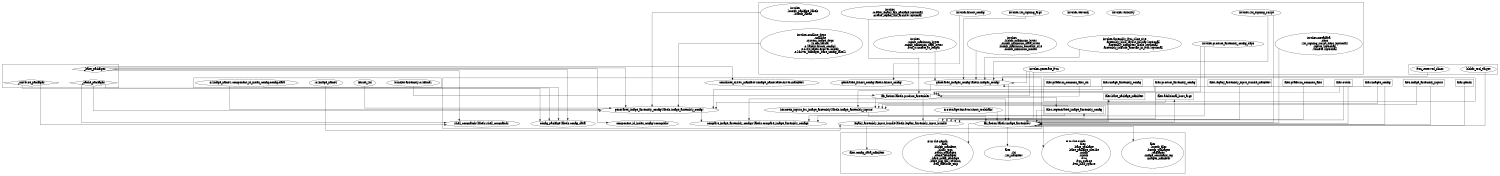 # Copyright 2022 The Fuchsia Authors. All rights reserved.
# Use of this source code is governed by a BSD-style license that can be
# found in the LICENSE file.

digraph {
  stylesheet ="https://g3doc.corp.google.com/frameworks/g3doc/includes/graphviz-style.css"
  nodesep = 0.8
  splines=ortho
  size="10,10"
  // inputs
  {
    subgraph cluster_packages {
      nodesep=0
      rank=same
      node [shape=diamond id=googleblue]
      bp [label="_base_packages"]
      cp [label="_cache_packages"]
      up [label="_universe_packages"]
      bp -> {cp, up} [style=invis]
    }

    subgraph cluster_static {
      nodesep=0
      rank=same
      kz [label="kernel_zbi"]
      compidic [label=":${image_name}.component_id_index_config-config-data"]
      "bundles/assembly:${name}"
      ":${image_name}"
    }

    subgraph cluster_invoker {
      node [id=googleyellow]
      tv [label="invoker.visibility"]
      blobfs [label=
                  "invoker
                    .blobfs_maximum_bytes
                    .blobfs_minimum_data_bytes
                    .blobfs_maximum_contents_size
                    .blobfs_minimum_inodes"
            ]
      aconfs [label=
                  "invoker.assembly_fvm_slice_size
                    .assembly_blob_layout_format [optional]
                    .assembly_compress_blobs [optional]
                    .assembly_include_account_in_fvm [optional]"
              ]
      fshost_config [label="invoker.fshost_config"]
      minfs_conf [label=
                  "invoker
                    .minfs_maximum_bytes
                    .minfs_minimum_data_bytes
                    .fvm_truncate_to_length"
                ]
      giac_in [label=
                  "invoker.cmdline_deps
                    .cmdline
                    .system_image_deps
                    zircon/kernel
                    :${labels.fshost_config}
                    src/sys/base-resolver:bootfs
                    :${driver_manager_base_config_label}"
                ]

      test [label="invoker.testonly"]
      pacd [label="invoker.product_assembly_config_deps"]
      ia_in [label=
            "invoker.metadata
              .deps
              .zbi_signing_script_deps [optional]
              .inputs [optional]
              .vbmeta [optional]"
          ]
      zbi [label="invoker.zbi_signing_script"]
      zbiargs [label="invoker.zbi_signing_args"]
      bootfs [label=
                "invoker
                  .bootfs_package_labels
                  .bootfs_labels
              "]
      laib_inputs [label=
                "invoker
                  .create_legacy_aib_package [optional]
                  .create_legacy_aib_archive [optional]"
          ]
      genfvm [label="invoker.generate_fvm"]
      tv -> {blobfs, aconfs, minfs_conf, giac_in, ia_in, pacd} -> genfvm [style=invis]
    }
  }
  subgraph cluster_files {
    // rank=same
    nodesep=0
    node [shape=box id=googlegreen]
    paf [label="files.product_assembly_config"]
    pcaibs [label="files.platform_common_aibs"]
    pcaibsdir [label="files.platform_common_aibs_dir"]
    img_conf [label="files.images_config"]
    img_ac [label="files.image_assembly_config"]
    iaf [label="files.image_assembly_inputs"]
    laib_manifest [label="files.legacy_assembly_input_bundle_manifest"]
    f_gendir [label="files.gendir"]

    outdir [label="files.outdir"]
    devmgr [label="files.additional_boot_args"]
    bpacman [label="files.base_package_manifest"]
    genfvm -> paf -> {devmgr, bpacman} [style=invis]
  }

  subgraph cluster_intermediaries {
    node [shape=box id=googlered]
    riac [label="files.regenerated_image_assembly_config"]
  }



  subgraph cluster_imports {
    rank=same
    blobfs_tool_target
    fvm_reserved_slices
  }


  subgraph cluster_target_invocations {
    node [id="dark deeppurple"]
    iaccomp [label="compare_image_assembly_configs(labels.compare_image_assembly_configs)"]
    cdm [label="combined_driver_manifest($image_name.base-driver-manifest)"]
    confp [label="config_package(labels.config_data)"]
    giac [label="generated_image_assembly_config(labels.image_assembly_config)"]
    gic [label="generated_images_config(labels.images_config)"]
    fsc [label="generated_fshost_config(labels.fshost_config)"]
    laib [label="legacy_assembly_input_bundle(labels.legacy_assembly_input_bundle)"]
    pa [label="ffx_action(labels.product_assembler)"]
    hifia [label="hermetic_inputs_for_image_assembly(labels.image_assembly_inputs)"]
    image_assembler [label="ffx_action(labels.image_assembler)"]
    fvm [label="src/storage/bin/fvm($host_toolchain)"]
    shell_commands [label="shell_commands(labels.shell_commands)"]
    component_id_index_config [label="component_id_index_config($compidic)"]
    bpacman -> {gic, cdm } -> { hifia, pa, giac} -> {iaccomp, image_assembler, shell_commands, laib, confp, component_id_index_config} [style=invis]
  }

  subgraph cluster_outputs {
    nodesep=0
    rank=same
    outdir_out [label=
                "# In the outdir.
                files
                  .base_package
                  .base_package_merkle
                  .minfs
                  .blobfs
                  .fvm
                  .fvm_sparse
                  .fvm_blob_sparse"
              ]
    zbi_out [label=
            "files
              .zbi
              .zbi_manifest"
          ]
    cm [label="files.config_data_manifest"]
    gendir_out [label=
                "# In the gendir.
                files
                  .blobfs_manifest,
                  .blobs_json,
                  .static_packages,
                  .cache_packages,
                  .base_meta_package,
                  .base_pkg_abi_revision,
                  .fvm_fastboot_tmp"
            ]

    ia_out [label=
          "files
              .bootfs_files
              .bootfs_packages
              .packages,
              .image_command_log
              .images_manifest
            "
          ]

  }

  paf -> {laib, pa} -> {riac}
  img_conf -> {gic, hifia, image_assembler}
  iaf -> {hifia, image_assembler}
  laib_manifest -> laib
  f_gendir -> image_assembler
  riac -> {hifia, iaccomp, image_assembler}
  outdir -> {image_assembler, laib, pa}
  bpacman -> image_assembler
  bp -> {cdm, component_id_index_config, confp, giac, shell_commands}
  cp -> giac
  {cp, up} -> {confp, shell_commands}
  blobfs_tool_target -> image_assembler
  fvm_reserved_slices -> gic
  compidic -> confp
  "bundles/assembly:${name}" -> pa
  ":${image_name}" -> laib
  aconfs -> gic
  blobfs -> gic
  fshost_config -> fsc
  minfs_conf -> gic
  pacd -> {iaccomp, pa}
  zbi -> gic
  {ia_in, zbi} -> image_assembler
  zbiargs -> gic
  genfvm -> {gic, laib, pa}
  {laib_inputs, pcaibsdir} -> pa
  {devmgr, img_ac, kz, giac_in, compidic, bootfs} -> giac -> iaccomp
  gic -> {image_assembler, hifia}
  pcaibs -> laib -> {cm}
  pa -> {laib, image_assembler , hifia , iaccomp}
  hifia -> image_assembler
  image_assembler -> {ia_out, bpacman, devmgr, gendir_out, outdir_out, zbi_out}
  fvm -> image_assembler

  /*
  test -> {cdm, component_id_index_config, confp, giac, gic, hifia, iaccomp, image_assembler, laib, pa, shell_commands}
  tv -> {gic, cdm, component_id_index_config, confp, giac, hifia, image_assembler, laib, pa, shell_commands}
  */

}
